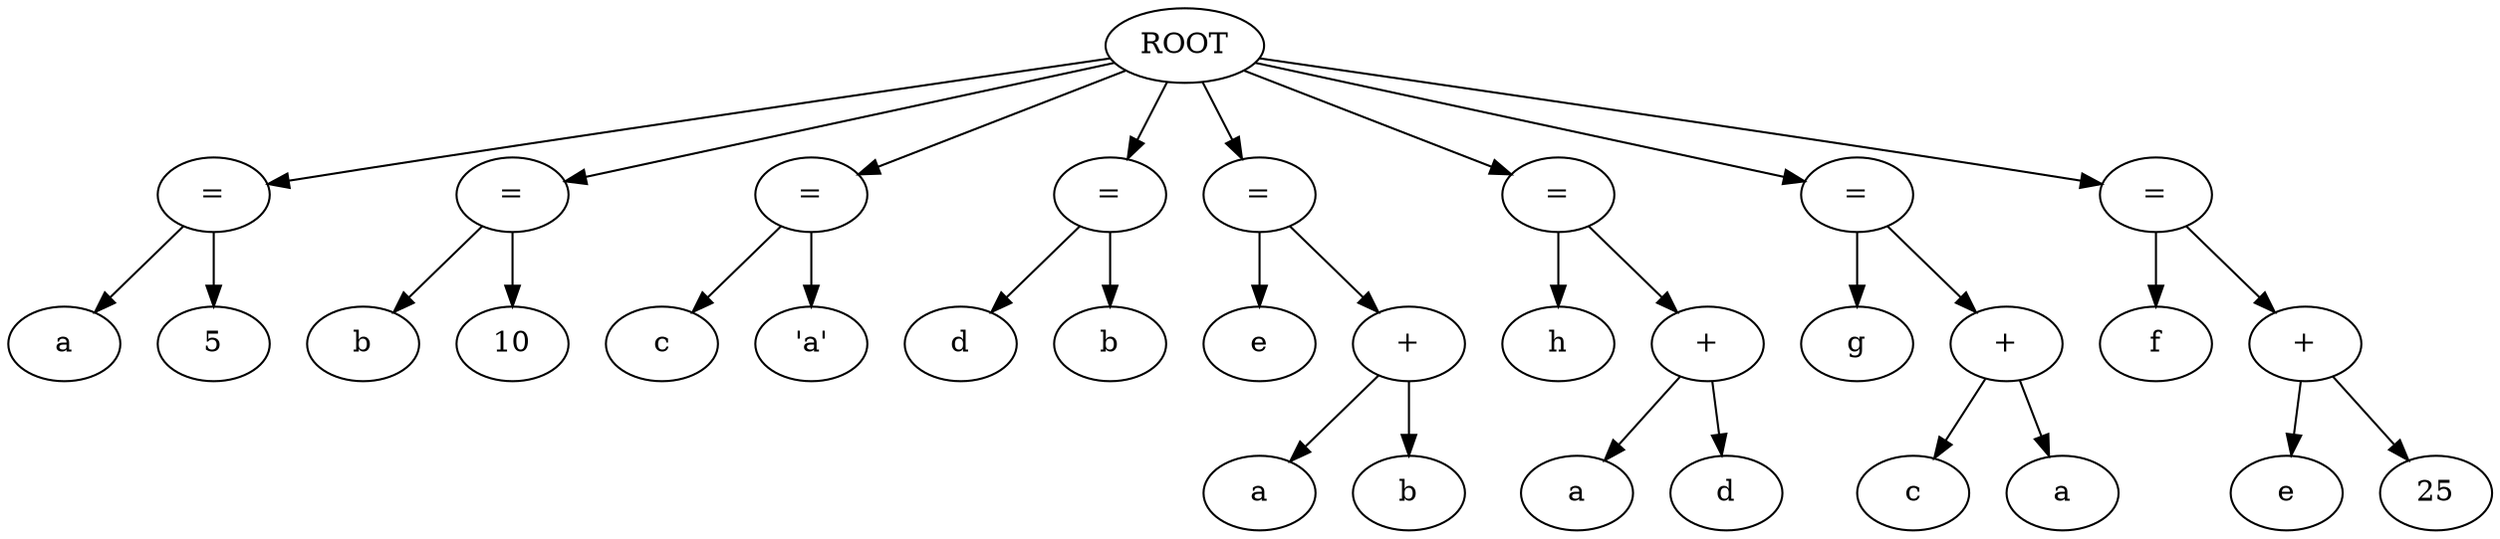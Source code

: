 strict digraph G{
l11[label = "="]
l111[label = "="]
l1111[label = "="]
l11111[label = "="]
l111111[label = "="]
l1111111[label = "="]
l11111111[label = "="]
l111111111[label = "="]
"ROOT"->"l11"
l11111111131[label = "a"]
l111111111311[label = "5"]
"l11"->l11111111131
"l11"->l111111111311
"ROOT"->"l111"
l111111111331[label = "b"]
l1111111113311[label = "10"]
"l111"->l111111111331
"l111"->l1111111113311
"ROOT"->"l1111"
l1111111113331[label = "c"]
l11111111133311[label = "'a'"]
"l1111"->l1111111113331
"l1111"->l11111111133311
"ROOT"->"l11111"
l11111111133331[label = "d"]
l111111111333311[label = "b"]
"l11111"->l11111111133331
"l11111"->l111111111333311
"ROOT"->"l111111"
l111111111333331[label = "e"]
l1111111113333311[label = "+"]
"l111111"->l111111111333331
"l111111"->"l1111111113333311"
l1111111113333311331[label = "a"]
l11111111133333113311[label = "b"]
"l1111111113333311"->l1111111113333311331
"l1111111113333311"->l11111111133333113311
"ROOT"->"l1111111"
l1111111113333331[label = "h"]
l11111111133333311[label = "+"]
"l1111111"->l1111111113333331
"l1111111"->"l11111111133333311"
l11111111133333311331[label = "a"]
l111111111333333113311[label = "d"]
"l11111111133333311"->l11111111133333311331
"l11111111133333311"->l111111111333333113311
"ROOT"->"l11111111"
l11111111133333331[label = "g"]
l111111111333333311[label = "+"]
"l11111111"->l11111111133333331
"l11111111"->"l111111111333333311"
l111111111333333311331[label = "c"]
l1111111113333333113311[label = "a"]
"l111111111333333311"->l111111111333333311331
"l111111111333333311"->l1111111113333333113311
"ROOT"->"l111111111"
l111111111333333331[label = "f"]
l1111111113333333311[label = "+"]
"l111111111"->l111111111333333331
"l111111111"->"l1111111113333333311"
l1111111113333333311331[label = "e"]
l11111111133333333113311[label = "25"]
"l1111111113333333311"->l1111111113333333311331
"l1111111113333333311"->l11111111133333333113311
}
